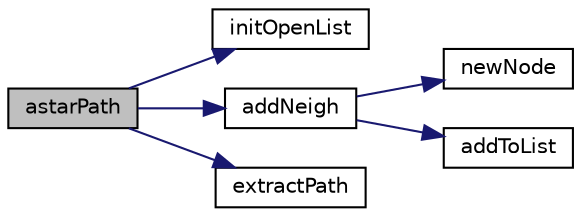 digraph "astarPath"
{
  edge [fontname="Helvetica",fontsize="10",labelfontname="Helvetica",labelfontsize="10"];
  node [fontname="Helvetica",fontsize="10",shape=record];
  rankdir="LR";
  Node1 [label="astarPath",height=0.2,width=0.4,color="black", fillcolor="grey75", style="filled", fontcolor="black"];
  Node1 -> Node2 [color="midnightblue",fontsize="10",style="solid",fontname="Helvetica"];
  Node2 [label="initOpenList",height=0.2,width=0.4,color="black", fillcolor="white", style="filled",URL="$dd/db2/astar_md_8h.html#ad4e0719576ebe703dcc6309e827992f2",tooltip="Initialise and return the node of the position (x,y). "];
  Node1 -> Node3 [color="midnightblue",fontsize="10",style="solid",fontname="Helvetica"];
  Node3 [label="addNeigh",height=0.2,width=0.4,color="black", fillcolor="white", style="filled",URL="$dd/db2/astar_md_8h.html#ac7758c289c28b122935f10a1bc8dcb04",tooltip="try to create a node for each neighbor, and add them to the open list. "];
  Node3 -> Node4 [color="midnightblue",fontsize="10",style="solid",fontname="Helvetica"];
  Node4 [label="newNode",height=0.2,width=0.4,color="black", fillcolor="white", style="filled",URL="$dd/db2/astar_md_8h.html#a3fff4a8445cd48159ad39bf5e95f8431",tooltip="Initialise and return the node cominf from fromN. "];
  Node3 -> Node5 [color="midnightblue",fontsize="10",style="solid",fontname="Helvetica"];
  Node5 [label="addToList",height=0.2,width=0.4,color="black", fillcolor="white", style="filled",URL="$dd/db2/astar_md_8h.html#ab524330b8f058f0d6ae7549b9377d3f3",tooltip="Add a node to a list sort heuristicly increasing. "];
  Node1 -> Node6 [color="midnightblue",fontsize="10",style="solid",fontname="Helvetica"];
  Node6 [label="extractPath",height=0.2,width=0.4,color="black", fillcolor="white", style="filled",URL="$dd/db2/astar_md_8h.html#a9b4f457ca7c276eb535b22e2a37de74a",tooltip="Starting from the goal, iterativly,freing node that are not pathParent,taking pathParent node and put..."];
}
